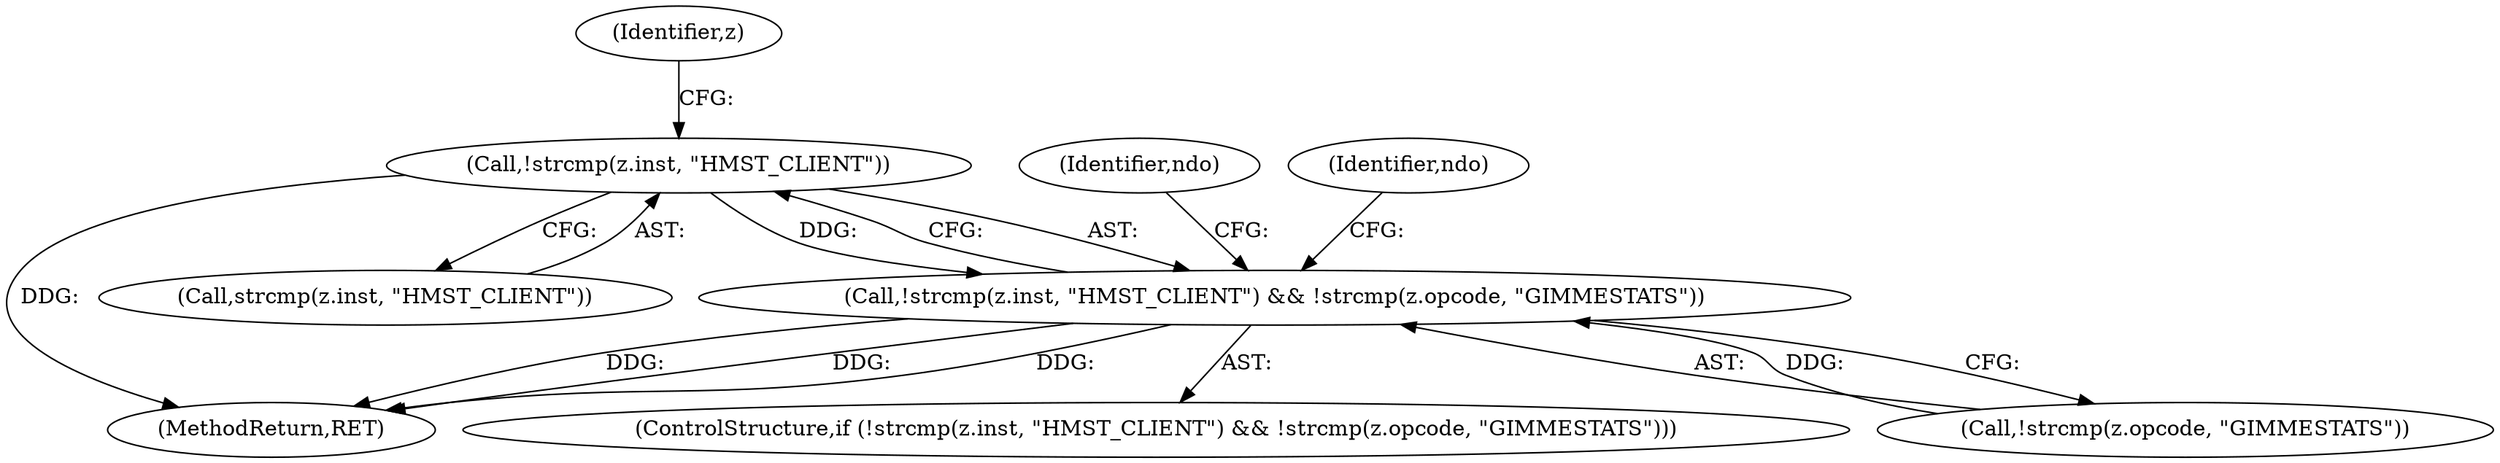 digraph "0_tcpdump_d17507ffa3e9742199b02a66aa940e79ababfa30_0@API" {
"1000619" [label="(Call,!strcmp(z.inst, \"HMST_CLIENT\"))"];
"1000618" [label="(Call,!strcmp(z.inst, \"HMST_CLIENT\") && !strcmp(z.opcode, \"GIMMESTATS\"))"];
"1000748" [label="(MethodReturn,RET)"];
"1000628" [label="(Identifier,z)"];
"1000617" [label="(ControlStructure,if (!strcmp(z.inst, \"HMST_CLIENT\") && !strcmp(z.opcode, \"GIMMESTATS\")))"];
"1000640" [label="(Identifier,ndo)"];
"1000634" [label="(Identifier,ndo)"];
"1000618" [label="(Call,!strcmp(z.inst, \"HMST_CLIENT\") && !strcmp(z.opcode, \"GIMMESTATS\"))"];
"1000625" [label="(Call,!strcmp(z.opcode, \"GIMMESTATS\"))"];
"1000620" [label="(Call,strcmp(z.inst, \"HMST_CLIENT\"))"];
"1000619" [label="(Call,!strcmp(z.inst, \"HMST_CLIENT\"))"];
"1000619" -> "1000618"  [label="AST: "];
"1000619" -> "1000620"  [label="CFG: "];
"1000620" -> "1000619"  [label="AST: "];
"1000628" -> "1000619"  [label="CFG: "];
"1000618" -> "1000619"  [label="CFG: "];
"1000619" -> "1000748"  [label="DDG: "];
"1000619" -> "1000618"  [label="DDG: "];
"1000618" -> "1000617"  [label="AST: "];
"1000618" -> "1000625"  [label="CFG: "];
"1000625" -> "1000618"  [label="AST: "];
"1000634" -> "1000618"  [label="CFG: "];
"1000640" -> "1000618"  [label="CFG: "];
"1000618" -> "1000748"  [label="DDG: "];
"1000618" -> "1000748"  [label="DDG: "];
"1000618" -> "1000748"  [label="DDG: "];
"1000625" -> "1000618"  [label="DDG: "];
}

